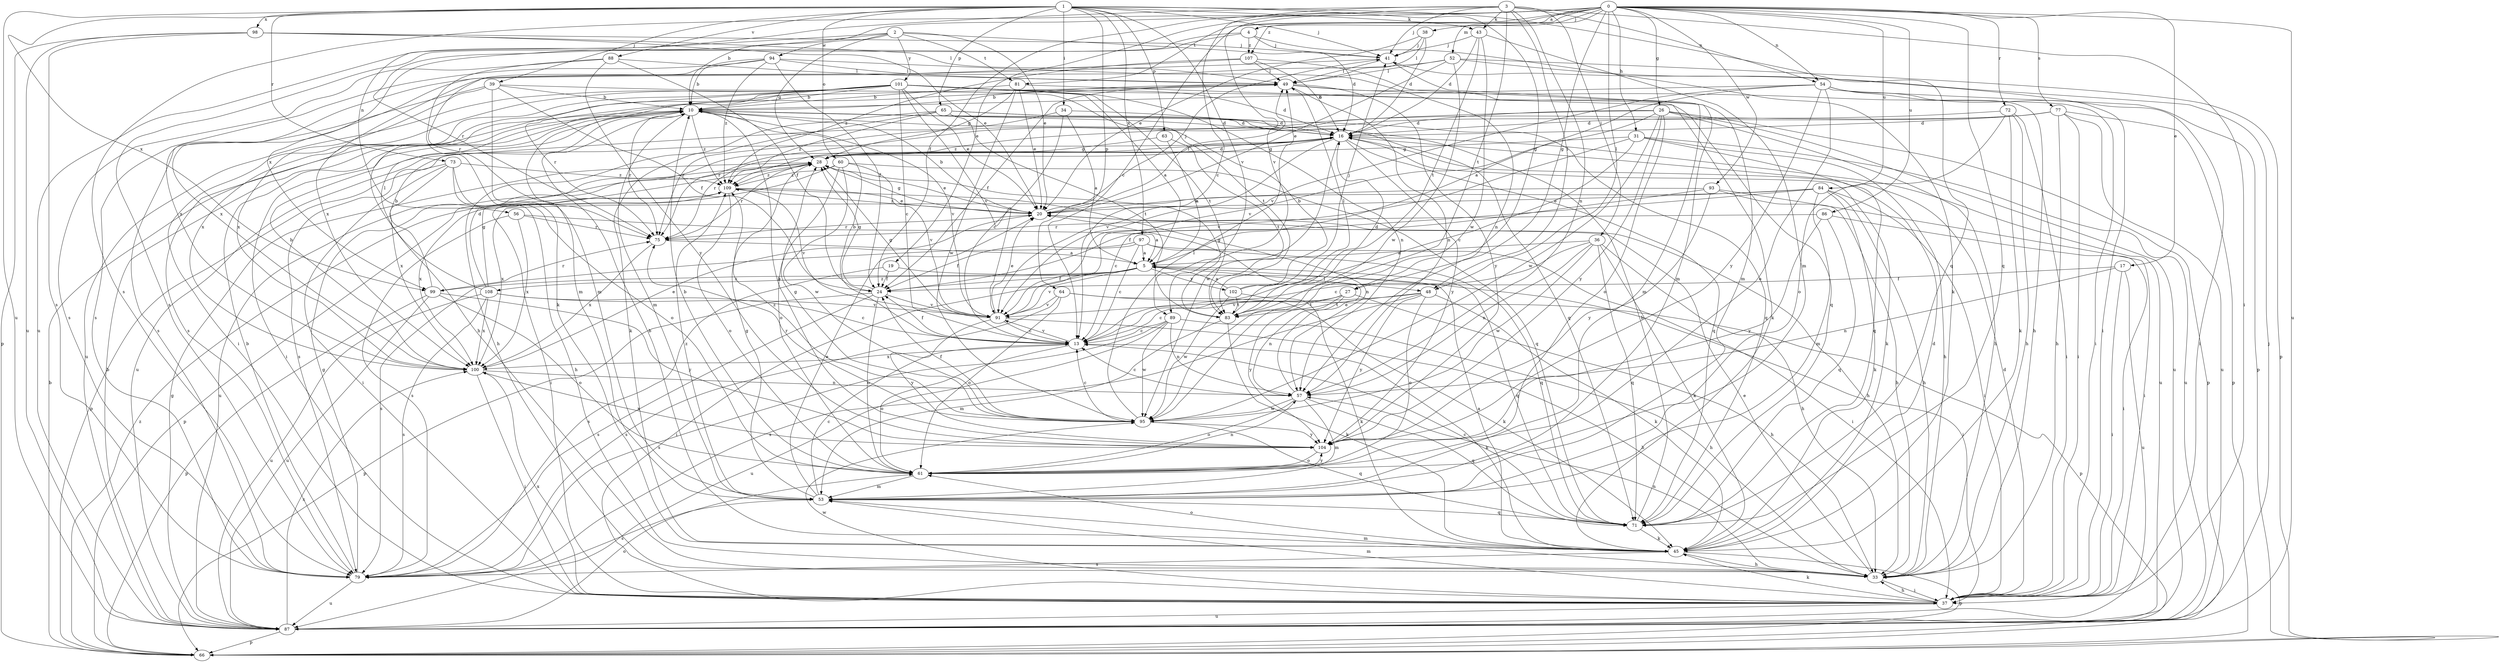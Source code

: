 strict digraph  {
0;
1;
2;
3;
4;
5;
10;
13;
16;
17;
19;
20;
24;
26;
27;
28;
31;
33;
34;
36;
37;
38;
39;
41;
43;
45;
48;
49;
52;
53;
54;
56;
57;
60;
61;
63;
64;
65;
66;
71;
72;
73;
75;
77;
79;
81;
83;
84;
86;
87;
88;
89;
91;
93;
94;
95;
97;
98;
99;
100;
101;
102;
104;
107;
108;
109;
0 -> 4  [label=a];
0 -> 10  [label=b];
0 -> 13  [label=c];
0 -> 17  [label=e];
0 -> 19  [label=e];
0 -> 24  [label=f];
0 -> 26  [label=g];
0 -> 27  [label=g];
0 -> 31  [label=h];
0 -> 38  [label=j];
0 -> 48  [label=l];
0 -> 52  [label=m];
0 -> 54  [label=n];
0 -> 71  [label=q];
0 -> 72  [label=r];
0 -> 77  [label=s];
0 -> 79  [label=s];
0 -> 81  [label=t];
0 -> 84  [label=u];
0 -> 86  [label=u];
0 -> 87  [label=u];
0 -> 93  [label=w];
0 -> 107  [label=z];
1 -> 27  [label=g];
1 -> 34  [label=i];
1 -> 39  [label=j];
1 -> 41  [label=j];
1 -> 43  [label=k];
1 -> 60  [label=o];
1 -> 63  [label=p];
1 -> 64  [label=p];
1 -> 65  [label=p];
1 -> 71  [label=q];
1 -> 73  [label=r];
1 -> 87  [label=u];
1 -> 88  [label=v];
1 -> 89  [label=v];
1 -> 97  [label=x];
1 -> 98  [label=x];
1 -> 99  [label=x];
2 -> 16  [label=d];
2 -> 20  [label=e];
2 -> 28  [label=g];
2 -> 75  [label=r];
2 -> 81  [label=t];
2 -> 87  [label=u];
2 -> 94  [label=w];
2 -> 101  [label=y];
3 -> 13  [label=c];
3 -> 36  [label=i];
3 -> 37  [label=i];
3 -> 41  [label=j];
3 -> 43  [label=k];
3 -> 48  [label=l];
3 -> 54  [label=n];
3 -> 56  [label=n];
3 -> 57  [label=n];
3 -> 83  [label=t];
3 -> 89  [label=v];
4 -> 41  [label=j];
4 -> 45  [label=k];
4 -> 79  [label=s];
4 -> 99  [label=x];
4 -> 107  [label=z];
5 -> 24  [label=f];
5 -> 37  [label=i];
5 -> 48  [label=l];
5 -> 71  [label=q];
5 -> 91  [label=v];
5 -> 99  [label=x];
5 -> 102  [label=y];
5 -> 108  [label=z];
10 -> 16  [label=d];
10 -> 37  [label=i];
10 -> 53  [label=m];
10 -> 71  [label=q];
10 -> 75  [label=r];
10 -> 91  [label=v];
10 -> 109  [label=z];
13 -> 10  [label=b];
13 -> 24  [label=f];
13 -> 45  [label=k];
13 -> 61  [label=o];
13 -> 91  [label=v];
13 -> 100  [label=x];
16 -> 28  [label=g];
16 -> 45  [label=k];
16 -> 71  [label=q];
16 -> 75  [label=r];
16 -> 79  [label=s];
16 -> 87  [label=u];
16 -> 91  [label=v];
16 -> 95  [label=w];
16 -> 104  [label=y];
17 -> 24  [label=f];
17 -> 37  [label=i];
17 -> 57  [label=n];
17 -> 87  [label=u];
19 -> 24  [label=f];
19 -> 37  [label=i];
19 -> 79  [label=s];
20 -> 10  [label=b];
20 -> 28  [label=g];
20 -> 33  [label=h];
20 -> 41  [label=j];
20 -> 49  [label=l];
20 -> 75  [label=r];
20 -> 109  [label=z];
24 -> 28  [label=g];
24 -> 61  [label=o];
24 -> 66  [label=p];
24 -> 79  [label=s];
24 -> 91  [label=v];
26 -> 16  [label=d];
26 -> 33  [label=h];
26 -> 61  [label=o];
26 -> 66  [label=p];
26 -> 75  [label=r];
26 -> 87  [label=u];
26 -> 91  [label=v];
26 -> 95  [label=w];
26 -> 104  [label=y];
27 -> 13  [label=c];
27 -> 33  [label=h];
27 -> 57  [label=n];
27 -> 83  [label=t];
27 -> 104  [label=y];
28 -> 16  [label=d];
28 -> 20  [label=e];
28 -> 75  [label=r];
28 -> 87  [label=u];
28 -> 109  [label=z];
31 -> 13  [label=c];
31 -> 28  [label=g];
31 -> 33  [label=h];
31 -> 71  [label=q];
31 -> 87  [label=u];
31 -> 91  [label=v];
33 -> 20  [label=e];
33 -> 37  [label=i];
33 -> 53  [label=m];
33 -> 57  [label=n];
34 -> 5  [label=a];
34 -> 13  [label=c];
34 -> 16  [label=d];
34 -> 87  [label=u];
36 -> 5  [label=a];
36 -> 13  [label=c];
36 -> 33  [label=h];
36 -> 45  [label=k];
36 -> 57  [label=n];
36 -> 71  [label=q];
36 -> 95  [label=w];
37 -> 16  [label=d];
37 -> 33  [label=h];
37 -> 45  [label=k];
37 -> 53  [label=m];
37 -> 87  [label=u];
37 -> 95  [label=w];
37 -> 100  [label=x];
38 -> 16  [label=d];
38 -> 20  [label=e];
38 -> 41  [label=j];
38 -> 49  [label=l];
39 -> 10  [label=b];
39 -> 24  [label=f];
39 -> 53  [label=m];
39 -> 79  [label=s];
39 -> 83  [label=t];
39 -> 100  [label=x];
41 -> 49  [label=l];
41 -> 53  [label=m];
41 -> 100  [label=x];
43 -> 16  [label=d];
43 -> 41  [label=j];
43 -> 53  [label=m];
43 -> 83  [label=t];
43 -> 95  [label=w];
45 -> 5  [label=a];
45 -> 10  [label=b];
45 -> 16  [label=d];
45 -> 33  [label=h];
45 -> 61  [label=o];
45 -> 66  [label=p];
45 -> 79  [label=s];
48 -> 45  [label=k];
48 -> 61  [label=o];
48 -> 79  [label=s];
48 -> 83  [label=t];
48 -> 91  [label=v];
48 -> 104  [label=y];
49 -> 10  [label=b];
49 -> 24  [label=f];
49 -> 37  [label=i];
49 -> 53  [label=m];
49 -> 57  [label=n];
49 -> 79  [label=s];
49 -> 104  [label=y];
52 -> 20  [label=e];
52 -> 37  [label=i];
52 -> 49  [label=l];
52 -> 66  [label=p];
52 -> 95  [label=w];
52 -> 100  [label=x];
53 -> 13  [label=c];
53 -> 20  [label=e];
53 -> 28  [label=g];
53 -> 71  [label=q];
53 -> 79  [label=s];
53 -> 109  [label=z];
54 -> 5  [label=a];
54 -> 10  [label=b];
54 -> 33  [label=h];
54 -> 37  [label=i];
54 -> 61  [label=o];
54 -> 66  [label=p];
54 -> 91  [label=v];
54 -> 104  [label=y];
56 -> 5  [label=a];
56 -> 75  [label=r];
56 -> 79  [label=s];
56 -> 100  [label=x];
57 -> 13  [label=c];
57 -> 20  [label=e];
57 -> 53  [label=m];
57 -> 61  [label=o];
57 -> 71  [label=q];
57 -> 95  [label=w];
60 -> 37  [label=i];
60 -> 61  [label=o];
60 -> 71  [label=q];
60 -> 91  [label=v];
60 -> 95  [label=w];
60 -> 109  [label=z];
61 -> 10  [label=b];
61 -> 53  [label=m];
61 -> 57  [label=n];
61 -> 104  [label=y];
63 -> 5  [label=a];
63 -> 28  [label=g];
63 -> 83  [label=t];
64 -> 45  [label=k];
64 -> 61  [label=o];
64 -> 66  [label=p];
64 -> 79  [label=s];
64 -> 91  [label=v];
65 -> 16  [label=d];
65 -> 33  [label=h];
65 -> 45  [label=k];
65 -> 71  [label=q];
65 -> 83  [label=t];
65 -> 109  [label=z];
66 -> 10  [label=b];
66 -> 109  [label=z];
71 -> 10  [label=b];
71 -> 13  [label=c];
71 -> 45  [label=k];
72 -> 16  [label=d];
72 -> 33  [label=h];
72 -> 37  [label=i];
72 -> 45  [label=k];
72 -> 61  [label=o];
73 -> 33  [label=h];
73 -> 37  [label=i];
73 -> 61  [label=o];
73 -> 66  [label=p];
73 -> 100  [label=x];
73 -> 109  [label=z];
75 -> 5  [label=a];
75 -> 100  [label=x];
77 -> 16  [label=d];
77 -> 33  [label=h];
77 -> 37  [label=i];
77 -> 66  [label=p];
77 -> 75  [label=r];
77 -> 87  [label=u];
77 -> 109  [label=z];
79 -> 10  [label=b];
79 -> 28  [label=g];
79 -> 87  [label=u];
81 -> 10  [label=b];
81 -> 20  [label=e];
81 -> 28  [label=g];
81 -> 45  [label=k];
81 -> 95  [label=w];
83 -> 16  [label=d];
83 -> 28  [label=g];
83 -> 45  [label=k];
83 -> 49  [label=l];
83 -> 53  [label=m];
84 -> 20  [label=e];
84 -> 24  [label=f];
84 -> 33  [label=h];
84 -> 37  [label=i];
84 -> 45  [label=k];
84 -> 53  [label=m];
84 -> 100  [label=x];
86 -> 37  [label=i];
86 -> 71  [label=q];
86 -> 75  [label=r];
86 -> 104  [label=y];
87 -> 10  [label=b];
87 -> 28  [label=g];
87 -> 41  [label=j];
87 -> 61  [label=o];
87 -> 66  [label=p];
87 -> 100  [label=x];
88 -> 24  [label=f];
88 -> 45  [label=k];
88 -> 49  [label=l];
88 -> 79  [label=s];
88 -> 104  [label=y];
89 -> 13  [label=c];
89 -> 33  [label=h];
89 -> 57  [label=n];
89 -> 79  [label=s];
89 -> 87  [label=u];
89 -> 95  [label=w];
91 -> 13  [label=c];
91 -> 20  [label=e];
91 -> 28  [label=g];
91 -> 33  [label=h];
91 -> 104  [label=y];
93 -> 13  [label=c];
93 -> 20  [label=e];
93 -> 33  [label=h];
93 -> 37  [label=i];
93 -> 104  [label=y];
94 -> 10  [label=b];
94 -> 24  [label=f];
94 -> 49  [label=l];
94 -> 57  [label=n];
94 -> 75  [label=r];
94 -> 79  [label=s];
94 -> 109  [label=z];
95 -> 13  [label=c];
95 -> 24  [label=f];
95 -> 28  [label=g];
95 -> 49  [label=l];
95 -> 71  [label=q];
95 -> 75  [label=r];
95 -> 104  [label=y];
95 -> 109  [label=z];
97 -> 5  [label=a];
97 -> 13  [label=c];
97 -> 24  [label=f];
97 -> 37  [label=i];
97 -> 71  [label=q];
97 -> 79  [label=s];
98 -> 20  [label=e];
98 -> 41  [label=j];
98 -> 49  [label=l];
98 -> 66  [label=p];
98 -> 79  [label=s];
98 -> 87  [label=u];
99 -> 10  [label=b];
99 -> 61  [label=o];
99 -> 66  [label=p];
99 -> 75  [label=r];
99 -> 87  [label=u];
99 -> 104  [label=y];
100 -> 10  [label=b];
100 -> 20  [label=e];
100 -> 37  [label=i];
100 -> 57  [label=n];
101 -> 5  [label=a];
101 -> 10  [label=b];
101 -> 13  [label=c];
101 -> 16  [label=d];
101 -> 20  [label=e];
101 -> 33  [label=h];
101 -> 37  [label=i];
101 -> 53  [label=m];
101 -> 57  [label=n];
101 -> 71  [label=q];
101 -> 75  [label=r];
101 -> 83  [label=t];
101 -> 87  [label=u];
101 -> 91  [label=v];
101 -> 100  [label=x];
102 -> 5  [label=a];
102 -> 10  [label=b];
102 -> 41  [label=j];
102 -> 45  [label=k];
102 -> 83  [label=t];
102 -> 95  [label=w];
104 -> 10  [label=b];
104 -> 61  [label=o];
104 -> 100  [label=x];
107 -> 16  [label=d];
107 -> 49  [label=l];
107 -> 53  [label=m];
107 -> 100  [label=x];
107 -> 109  [label=z];
108 -> 13  [label=c];
108 -> 16  [label=d];
108 -> 28  [label=g];
108 -> 49  [label=l];
108 -> 79  [label=s];
108 -> 87  [label=u];
108 -> 91  [label=v];
108 -> 100  [label=x];
109 -> 20  [label=e];
109 -> 57  [label=n];
109 -> 61  [label=o];
109 -> 66  [label=p];
109 -> 91  [label=v];
109 -> 100  [label=x];
}
